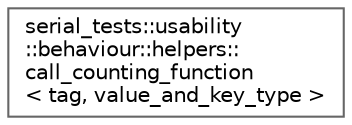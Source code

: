 digraph "类继承关系图"
{
 // LATEX_PDF_SIZE
  bgcolor="transparent";
  edge [fontname=Helvetica,fontsize=10,labelfontname=Helvetica,labelfontsize=10];
  node [fontname=Helvetica,fontsize=10,shape=box,height=0.2,width=0.4];
  rankdir="LR";
  Node0 [id="Node000000",label="serial_tests::usability\l::behaviour::helpers::\lcall_counting_function\l\< tag, value_and_key_type \>",height=0.2,width=0.4,color="grey40", fillcolor="white", style="filled",URL="$structserial__tests_1_1usability_1_1behaviour_1_1helpers_1_1call__counting__function.html",tooltip=" "];
}
